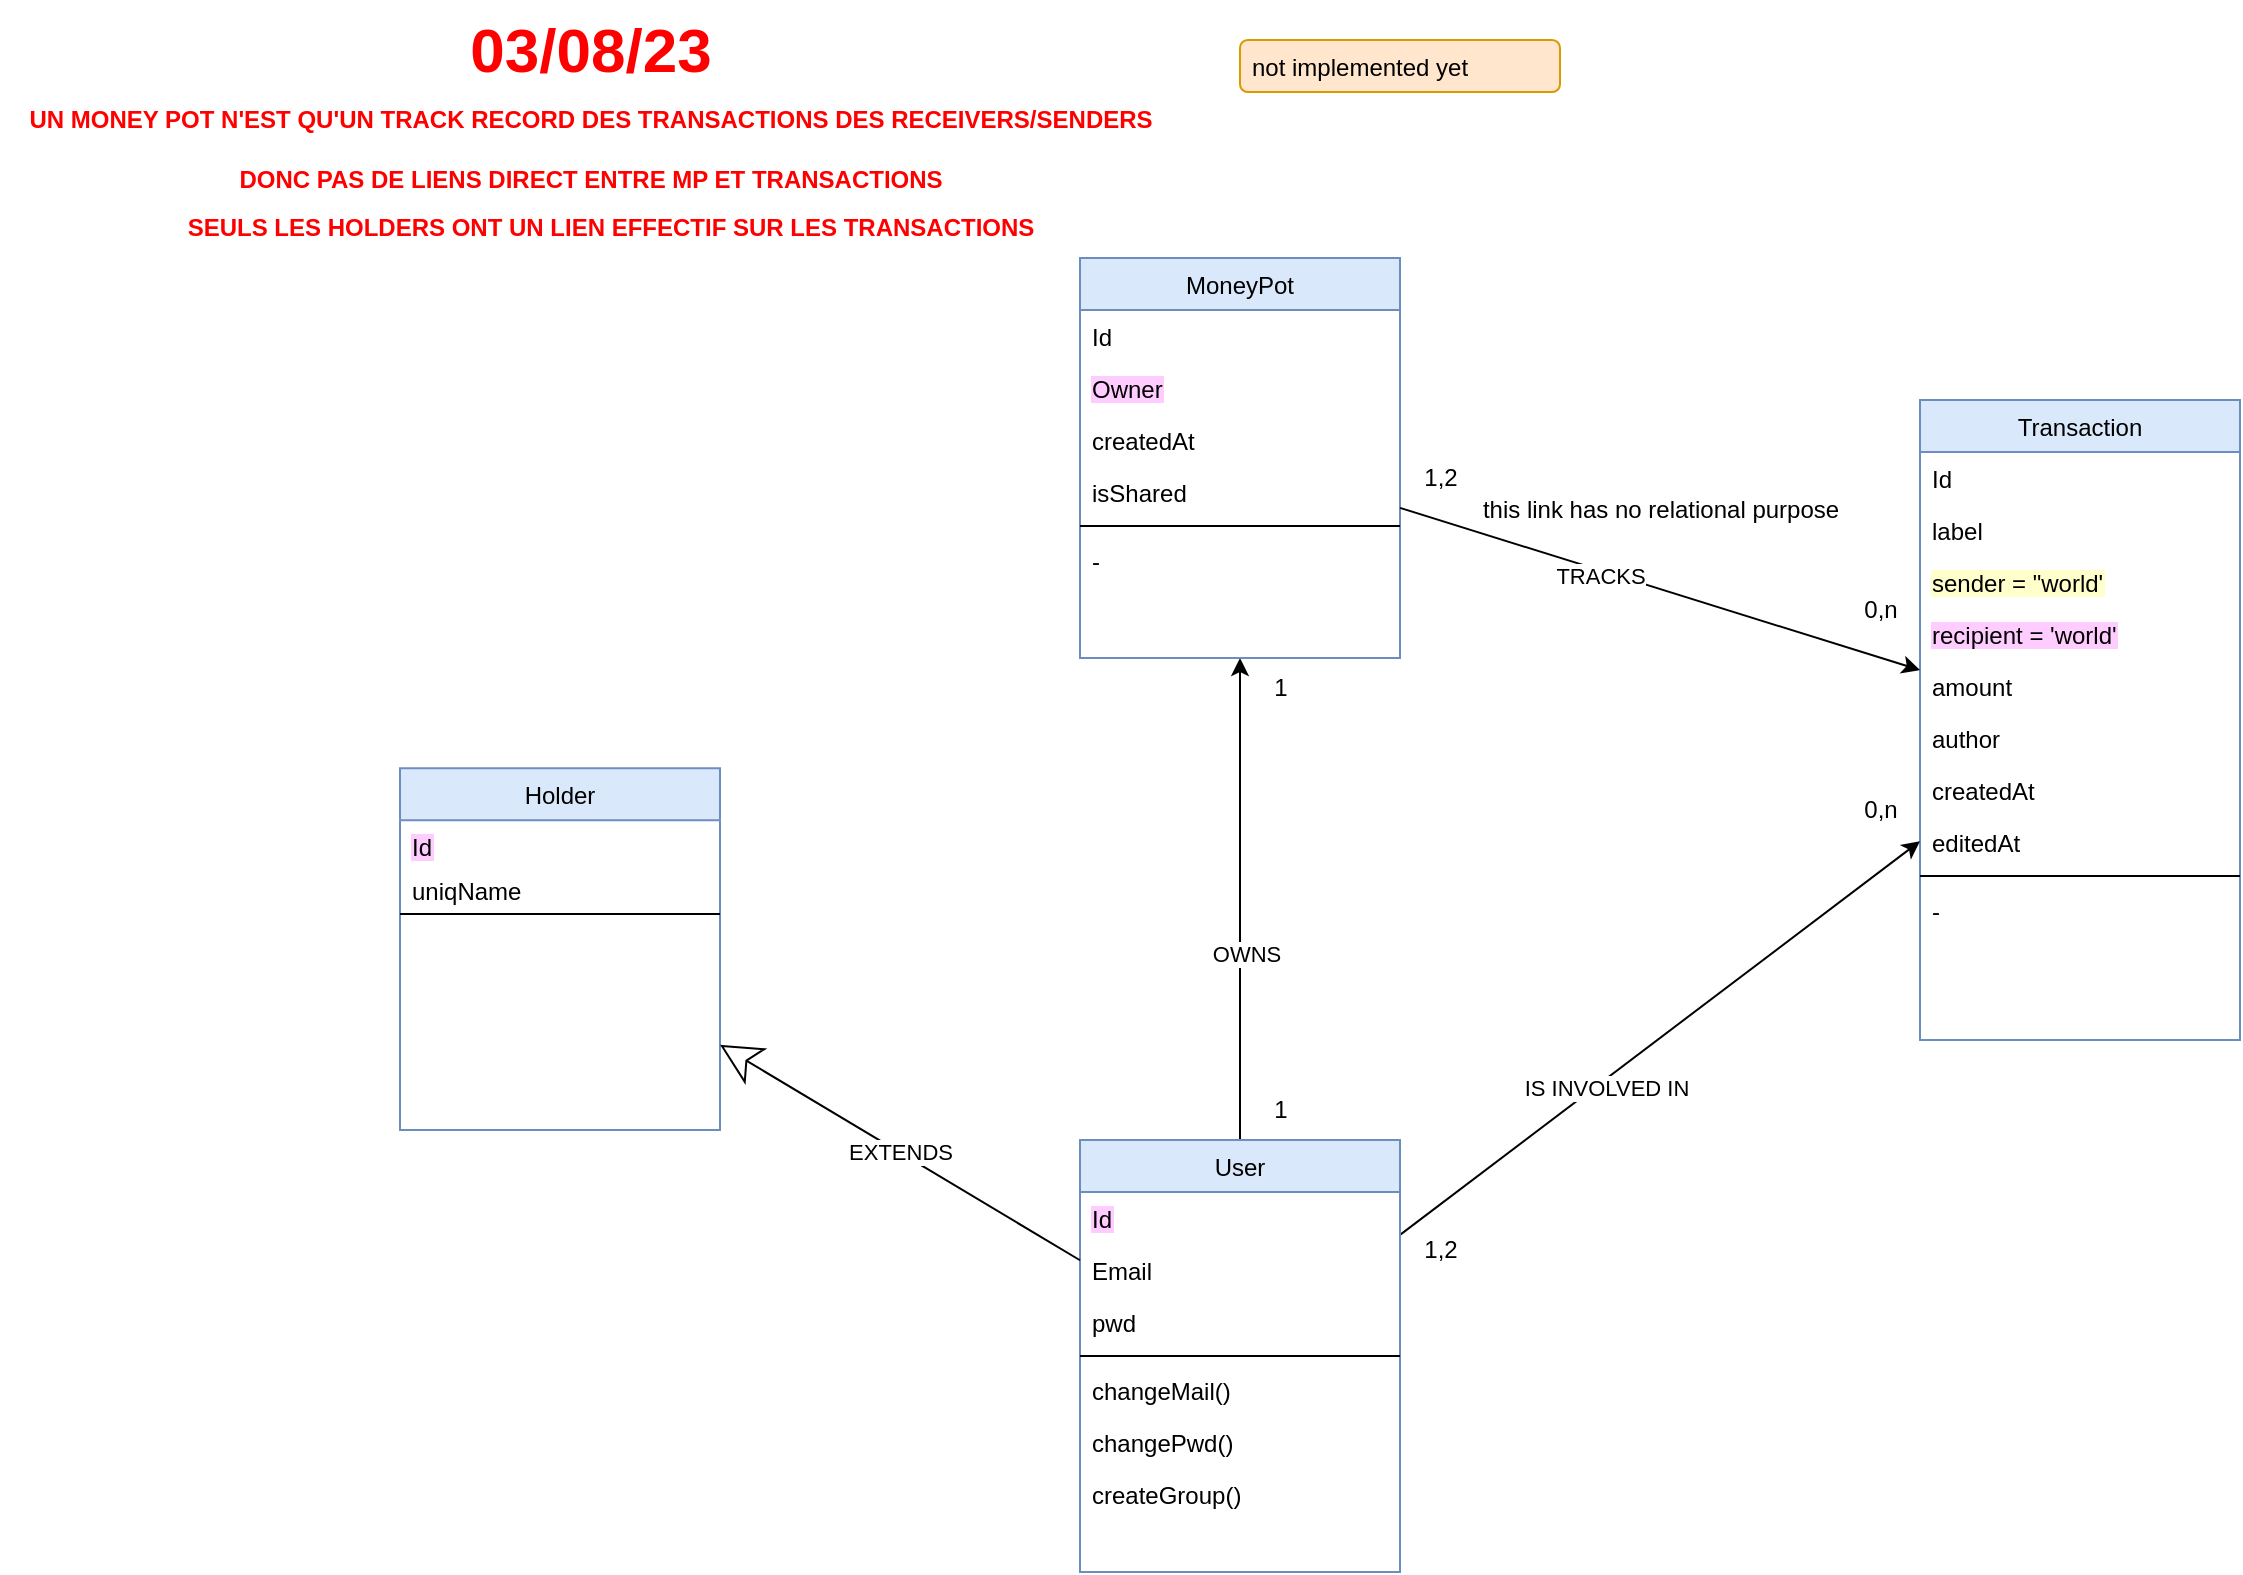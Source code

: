 <mxfile>
    <diagram id="b7RL2BUuhChudA_rBEXQ" name="Page-1">
        <mxGraphModel dx="3959" dy="1016" grid="1" gridSize="10" guides="1" tooltips="1" connect="1" arrows="1" fold="1" page="1" pageScale="1" pageWidth="850" pageHeight="1100" math="0" shadow="0">
            <root>
                <mxCell id="0"/>
                <mxCell id="1" parent="0"/>
                <mxCell id="20" value="not implemented yet" style="text;align=left;verticalAlign=top;spacingLeft=4;spacingRight=4;overflow=hidden;rotatable=0;points=[[0,0.5],[1,0.5]];portConstraint=eastwest;rounded=1;shadow=0;html=0;labelBackgroundColor=none;strokeColor=#d79b00;fillColor=#ffe6cc;" parent="1" vertex="1">
                    <mxGeometry x="-1280" y="90" width="160" height="26" as="geometry"/>
                </mxCell>
                <mxCell id="25" value="" style="group" parent="1" vertex="1" connectable="0">
                    <mxGeometry x="-980" y="270" width="200" height="320" as="geometry"/>
                </mxCell>
                <mxCell id="55" value="" style="group" vertex="1" connectable="0" parent="25">
                    <mxGeometry width="200" height="320" as="geometry"/>
                </mxCell>
                <mxCell id="9" value="Transaction" style="swimlane;fontStyle=0;align=center;verticalAlign=top;childLayout=stackLayout;horizontal=1;startSize=26;horizontalStack=0;resizeParent=1;resizeLast=0;collapsible=1;marginBottom=0;rounded=0;shadow=0;strokeWidth=1;glass=0;fillColor=#dae8fc;strokeColor=#6c8ebf;" parent="55" vertex="1">
                    <mxGeometry x="40" width="160" height="320" as="geometry">
                        <mxRectangle x="230" y="140" width="160" height="26" as="alternateBounds"/>
                    </mxGeometry>
                </mxCell>
                <mxCell id="10" value="Id" style="text;align=left;verticalAlign=top;spacingLeft=4;spacingRight=4;overflow=hidden;rotatable=0;points=[[0,0.5],[1,0.5]];portConstraint=eastwest;rounded=1;shadow=0;html=0;" parent="9" vertex="1">
                    <mxGeometry y="26" width="160" height="26" as="geometry"/>
                </mxCell>
                <mxCell id="11" value="label" style="text;align=left;verticalAlign=top;spacingLeft=4;spacingRight=4;overflow=hidden;rotatable=0;points=[[0,0.5],[1,0.5]];portConstraint=eastwest;rounded=1;shadow=0;html=0;" parent="9" vertex="1">
                    <mxGeometry y="52" width="160" height="26" as="geometry"/>
                </mxCell>
                <mxCell id="12" value="sender = &quot;world'" style="text;align=left;verticalAlign=top;spacingLeft=4;spacingRight=4;overflow=hidden;rotatable=0;points=[[0,0.5],[1,0.5]];portConstraint=eastwest;rounded=1;shadow=0;html=0;strokeColor=none;labelBackgroundColor=#FFFFCC;fillColor=none;" parent="9" vertex="1">
                    <mxGeometry y="78" width="160" height="26" as="geometry"/>
                </mxCell>
                <mxCell id="13" value="recipient = 'world'" style="text;align=left;verticalAlign=top;spacingLeft=4;spacingRight=4;overflow=hidden;rotatable=0;points=[[0,0.5],[1,0.5]];portConstraint=eastwest;rounded=1;shadow=0;html=0;strokeColor=none;labelBackgroundColor=#FFCCFF;fillColor=none;" parent="9" vertex="1">
                    <mxGeometry y="104" width="160" height="26" as="geometry"/>
                </mxCell>
                <mxCell id="14" value="amount" style="text;align=left;verticalAlign=top;spacingLeft=4;spacingRight=4;overflow=hidden;rotatable=0;points=[[0,0.5],[1,0.5]];portConstraint=eastwest;rounded=1;shadow=0;html=0;" parent="9" vertex="1">
                    <mxGeometry y="130" width="160" height="26" as="geometry"/>
                </mxCell>
                <mxCell id="15" value="author" style="text;align=left;verticalAlign=top;spacingLeft=4;spacingRight=4;overflow=hidden;rotatable=0;points=[[0,0.5],[1,0.5]];portConstraint=eastwest;rounded=1;shadow=0;html=0;strokeColor=none;fillColor=none;" parent="9" vertex="1">
                    <mxGeometry y="156" width="160" height="26" as="geometry"/>
                </mxCell>
                <mxCell id="16" value="createdAt" style="text;align=left;verticalAlign=top;spacingLeft=4;spacingRight=4;overflow=hidden;rotatable=0;points=[[0,0.5],[1,0.5]];portConstraint=eastwest;rounded=1;shadow=0;html=0;" parent="9" vertex="1">
                    <mxGeometry y="182" width="160" height="26" as="geometry"/>
                </mxCell>
                <mxCell id="17" value="editedAt" style="text;align=left;verticalAlign=top;spacingLeft=4;spacingRight=4;overflow=hidden;rotatable=0;points=[[0,0.5],[1,0.5]];portConstraint=eastwest;rounded=1;shadow=0;html=0;" parent="9" vertex="1">
                    <mxGeometry y="208" width="160" height="26" as="geometry"/>
                </mxCell>
                <mxCell id="18" value="" style="line;html=1;strokeWidth=1;align=left;verticalAlign=middle;spacingTop=-1;spacingLeft=3;spacingRight=3;rotatable=0;labelPosition=right;points=[];portConstraint=eastwest;rounded=1;" parent="9" vertex="1">
                    <mxGeometry y="234" width="160" height="8" as="geometry"/>
                </mxCell>
                <mxCell id="19" value="-" style="text;align=left;verticalAlign=top;spacingLeft=4;spacingRight=4;overflow=hidden;rotatable=0;points=[[0,0.5],[1,0.5]];portConstraint=eastwest;rounded=1;" parent="9" vertex="1">
                    <mxGeometry y="242" width="160" height="26" as="geometry"/>
                </mxCell>
                <mxCell id="54" value="0,n" style="text;html=1;align=center;verticalAlign=middle;resizable=0;points=[];autosize=1;strokeColor=none;fillColor=none;" vertex="1" parent="55">
                    <mxGeometry y="190" width="40" height="30" as="geometry"/>
                </mxCell>
                <mxCell id="60" value="0,n" style="text;html=1;align=center;verticalAlign=middle;resizable=0;points=[];autosize=1;strokeColor=none;fillColor=none;" vertex="1" parent="55">
                    <mxGeometry y="90" width="40" height="30" as="geometry"/>
                </mxCell>
                <mxCell id="26" value="&lt;b&gt;&lt;font color=&quot;#ff0000&quot;&gt;UN MONEY POT N'EST QU'UN TRACK RECORD DES TRANSACTIONS DES RECEIVERS/SENDERS&lt;/font&gt;&lt;/b&gt;" style="text;html=1;align=center;verticalAlign=middle;resizable=0;points=[];autosize=1;strokeColor=none;fillColor=none;" vertex="1" parent="1">
                    <mxGeometry x="-1900" y="115" width="590" height="30" as="geometry"/>
                </mxCell>
                <mxCell id="27" value="&lt;b&gt;&lt;font color=&quot;#ff0000&quot;&gt;DONC PAS DE LIENS DIRECT ENTRE MP ET TRANSACTIONS&lt;br&gt;&lt;/font&gt;&lt;/b&gt;" style="text;html=1;align=center;verticalAlign=middle;resizable=0;points=[];autosize=1;strokeColor=none;fillColor=none;" vertex="1" parent="1">
                    <mxGeometry x="-1795" y="145" width="380" height="30" as="geometry"/>
                </mxCell>
                <mxCell id="28" value="&lt;b&gt;&lt;font color=&quot;#ff0000&quot;&gt;SEULS LES HOLDERS ONT UN LIEN EFFECTIF SUR LES TRANSACTIONS&lt;br&gt;&lt;/font&gt;&lt;/b&gt;" style="text;html=1;align=center;verticalAlign=middle;resizable=0;points=[];autosize=1;strokeColor=none;fillColor=none;" vertex="1" parent="1">
                    <mxGeometry x="-1820" y="169" width="450" height="30" as="geometry"/>
                </mxCell>
                <mxCell id="29" value="&lt;b style=&quot;font-size: 31px;&quot;&gt;&lt;font color=&quot;#ff0000&quot; style=&quot;font-size: 31px;&quot;&gt;03/08/23&lt;br style=&quot;font-size: 31px;&quot;&gt;&lt;/font&gt;&lt;/b&gt;" style="text;html=1;align=center;verticalAlign=middle;resizable=0;points=[];autosize=1;strokeColor=none;fillColor=none;fontSize=31;" vertex="1" parent="1">
                    <mxGeometry x="-1675" y="70" width="140" height="50" as="geometry"/>
                </mxCell>
                <mxCell id="38" value="" style="endArrow=classic;html=1;" edge="1" parent="1" source="30" target="2">
                    <mxGeometry width="50" height="50" relative="1" as="geometry">
                        <mxPoint x="-960" y="470" as="sourcePoint"/>
                        <mxPoint x="-910" y="420" as="targetPoint"/>
                    </mxGeometry>
                </mxCell>
                <mxCell id="39" value="OWNS" style="edgeLabel;html=1;align=center;verticalAlign=middle;resizable=0;points=[];" vertex="1" connectable="0" parent="38">
                    <mxGeometry x="-0.227" y="-3" relative="1" as="geometry">
                        <mxPoint as="offset"/>
                    </mxGeometry>
                </mxCell>
                <mxCell id="42" value="" style="endArrow=classic;html=1;" edge="1" parent="1" source="30" target="9">
                    <mxGeometry width="50" height="50" relative="1" as="geometry">
                        <mxPoint x="-1265" y="650" as="sourcePoint"/>
                        <mxPoint x="-1265" y="490" as="targetPoint"/>
                    </mxGeometry>
                </mxCell>
                <mxCell id="43" value="IS INVOLVED IN" style="edgeLabel;html=1;align=center;verticalAlign=middle;resizable=0;points=[];" vertex="1" connectable="0" parent="42">
                    <mxGeometry x="-0.227" y="-3" relative="1" as="geometry">
                        <mxPoint as="offset"/>
                    </mxGeometry>
                </mxCell>
                <mxCell id="51" value="" style="group" vertex="1" connectable="0" parent="1">
                    <mxGeometry x="-1360" y="199" width="200" height="230" as="geometry"/>
                </mxCell>
                <mxCell id="23" value="" style="group" parent="51" vertex="1" connectable="0">
                    <mxGeometry width="200" height="200" as="geometry"/>
                </mxCell>
                <mxCell id="2" value="MoneyPot" style="swimlane;fontStyle=0;align=center;verticalAlign=top;childLayout=stackLayout;horizontal=1;startSize=26;horizontalStack=0;resizeParent=1;resizeLast=0;collapsible=1;marginBottom=0;rounded=0;shadow=0;strokeWidth=1;glass=0;fillColor=#dae8fc;strokeColor=#6c8ebf;" parent="23" vertex="1">
                    <mxGeometry width="160" height="200" as="geometry">
                        <mxRectangle x="230" y="140" width="160" height="26" as="alternateBounds"/>
                    </mxGeometry>
                </mxCell>
                <mxCell id="3" value="Id" style="text;align=left;verticalAlign=top;spacingLeft=4;spacingRight=4;overflow=hidden;rotatable=0;points=[[0,0.5],[1,0.5]];portConstraint=eastwest;rounded=1;shadow=0;html=0;" parent="2" vertex="1">
                    <mxGeometry y="26" width="160" height="26" as="geometry"/>
                </mxCell>
                <mxCell id="4" value="Owner" style="text;align=left;verticalAlign=top;spacingLeft=4;spacingRight=4;overflow=hidden;rotatable=0;points=[[0,0.5],[1,0.5]];portConstraint=eastwest;rounded=1;shadow=0;html=0;labelBackgroundColor=#FFCCFF;strokeColor=none;fillColor=none;" parent="2" vertex="1">
                    <mxGeometry y="52" width="160" height="26" as="geometry"/>
                </mxCell>
                <mxCell id="5" value="createdAt" style="text;align=left;verticalAlign=top;spacingLeft=4;spacingRight=4;overflow=hidden;rotatable=0;points=[[0,0.5],[1,0.5]];portConstraint=eastwest;rounded=1;shadow=0;html=0;" parent="2" vertex="1">
                    <mxGeometry y="78" width="160" height="26" as="geometry"/>
                </mxCell>
                <mxCell id="6" value="isShared" style="text;align=left;verticalAlign=top;spacingLeft=4;spacingRight=4;overflow=hidden;rotatable=0;points=[[0,0.5],[1,0.5]];portConstraint=eastwest;rounded=1;shadow=0;html=0;" parent="2" vertex="1">
                    <mxGeometry y="104" width="160" height="26" as="geometry"/>
                </mxCell>
                <mxCell id="7" value="" style="line;html=1;strokeWidth=1;align=left;verticalAlign=middle;spacingTop=-1;spacingLeft=3;spacingRight=3;rotatable=0;labelPosition=right;points=[];portConstraint=eastwest;rounded=1;" parent="2" vertex="1">
                    <mxGeometry y="130" width="160" height="8" as="geometry"/>
                </mxCell>
                <mxCell id="8" value="-" style="text;align=left;verticalAlign=top;spacingLeft=4;spacingRight=4;overflow=hidden;rotatable=0;points=[[0,0.5],[1,0.5]];portConstraint=eastwest;rounded=1;" parent="2" vertex="1">
                    <mxGeometry y="138" width="160" height="26" as="geometry"/>
                </mxCell>
                <mxCell id="59" value="1,2" style="text;html=1;align=center;verticalAlign=middle;resizable=0;points=[];autosize=1;strokeColor=none;fillColor=none;" vertex="1" parent="23">
                    <mxGeometry x="160" y="95" width="40" height="30" as="geometry"/>
                </mxCell>
                <mxCell id="41" value="1" style="text;html=1;align=center;verticalAlign=middle;resizable=0;points=[];autosize=1;strokeColor=none;fillColor=none;" vertex="1" parent="51">
                    <mxGeometry x="85" y="200" width="30" height="30" as="geometry"/>
                </mxCell>
                <mxCell id="53" value="" style="group" vertex="1" connectable="0" parent="1">
                    <mxGeometry x="-1360" y="610" width="205" height="246" as="geometry"/>
                </mxCell>
                <mxCell id="22" value="1,2" style="text;html=1;align=center;verticalAlign=middle;resizable=0;points=[];autosize=1;strokeColor=none;fillColor=none;" parent="53" vertex="1">
                    <mxGeometry x="160" y="70" width="40" height="30" as="geometry"/>
                </mxCell>
                <mxCell id="52" value="" style="group" vertex="1" connectable="0" parent="53">
                    <mxGeometry width="160" height="246" as="geometry"/>
                </mxCell>
                <mxCell id="30" value="User" style="swimlane;fontStyle=0;align=center;verticalAlign=top;childLayout=stackLayout;horizontal=1;startSize=26;horizontalStack=0;resizeParent=1;resizeLast=0;collapsible=1;marginBottom=0;rounded=0;shadow=0;strokeWidth=1;glass=0;fillColor=#dae8fc;strokeColor=#6c8ebf;" vertex="1" parent="52">
                    <mxGeometry y="30" width="160" height="216" as="geometry">
                        <mxRectangle x="230" y="140" width="160" height="26" as="alternateBounds"/>
                    </mxGeometry>
                </mxCell>
                <mxCell id="31" value="Id" style="text;align=left;verticalAlign=top;spacingLeft=4;spacingRight=4;overflow=hidden;rotatable=0;points=[[0,0.5],[1,0.5]];portConstraint=eastwest;rounded=1;shadow=0;html=0;labelBackgroundColor=#FFCCFF;" vertex="1" parent="30">
                    <mxGeometry y="26" width="160" height="26" as="geometry"/>
                </mxCell>
                <mxCell id="32" value="Email" style="text;align=left;verticalAlign=top;spacingLeft=4;spacingRight=4;overflow=hidden;rotatable=0;points=[[0,0.5],[1,0.5]];portConstraint=eastwest;rounded=1;shadow=0;html=0;" vertex="1" parent="30">
                    <mxGeometry y="52" width="160" height="26" as="geometry"/>
                </mxCell>
                <mxCell id="33" value="pwd" style="text;align=left;verticalAlign=top;spacingLeft=4;spacingRight=4;overflow=hidden;rotatable=0;points=[[0,0.5],[1,0.5]];portConstraint=eastwest;rounded=1;shadow=0;html=0;" vertex="1" parent="30">
                    <mxGeometry y="78" width="160" height="26" as="geometry"/>
                </mxCell>
                <mxCell id="34" value="" style="line;html=1;strokeWidth=1;align=left;verticalAlign=middle;spacingTop=-1;spacingLeft=3;spacingRight=3;rotatable=0;labelPosition=right;points=[];portConstraint=eastwest;rounded=1;" vertex="1" parent="30">
                    <mxGeometry y="104" width="160" height="8" as="geometry"/>
                </mxCell>
                <mxCell id="35" value="changeMail()" style="text;align=left;verticalAlign=top;spacingLeft=4;spacingRight=4;overflow=hidden;rotatable=0;points=[[0,0.5],[1,0.5]];portConstraint=eastwest;rounded=1;" vertex="1" parent="30">
                    <mxGeometry y="112" width="160" height="26" as="geometry"/>
                </mxCell>
                <mxCell id="36" value="changePwd()" style="text;align=left;verticalAlign=top;spacingLeft=4;spacingRight=4;overflow=hidden;rotatable=0;points=[[0,0.5],[1,0.5]];portConstraint=eastwest;rounded=1;" vertex="1" parent="30">
                    <mxGeometry y="138" width="160" height="26" as="geometry"/>
                </mxCell>
                <mxCell id="37" value="createGroup()" style="text;align=left;verticalAlign=top;spacingLeft=4;spacingRight=4;overflow=hidden;rotatable=0;points=[[0,0.5],[1,0.5]];portConstraint=eastwest;rounded=1;" vertex="1" parent="30">
                    <mxGeometry y="164" width="160" height="26" as="geometry"/>
                </mxCell>
                <mxCell id="40" value="1" style="text;html=1;align=center;verticalAlign=middle;resizable=0;points=[];autosize=1;strokeColor=none;fillColor=none;" vertex="1" parent="52">
                    <mxGeometry x="85" width="30" height="30" as="geometry"/>
                </mxCell>
                <mxCell id="56" value="" style="endArrow=classic;html=1;" edge="1" parent="1" source="2" target="9">
                    <mxGeometry width="50" height="50" relative="1" as="geometry">
                        <mxPoint x="-1110" y="409" as="sourcePoint"/>
                        <mxPoint x="-1270" y="409" as="targetPoint"/>
                    </mxGeometry>
                </mxCell>
                <mxCell id="57" value="TRACKS" style="edgeLabel;html=1;align=center;verticalAlign=middle;resizable=0;points=[];" vertex="1" connectable="0" parent="56">
                    <mxGeometry x="-0.227" y="-3" relative="1" as="geometry">
                        <mxPoint as="offset"/>
                    </mxGeometry>
                </mxCell>
                <mxCell id="58" value="this link has no relational purpose" style="text;html=1;align=center;verticalAlign=middle;resizable=0;points=[];autosize=1;strokeColor=none;fillColor=none;" vertex="1" parent="1">
                    <mxGeometry x="-1170" y="310" width="200" height="30" as="geometry"/>
                </mxCell>
                <mxCell id="61" value="" style="group" vertex="1" connectable="0" parent="1">
                    <mxGeometry x="-1700" y="429" width="205" height="206" as="geometry"/>
                </mxCell>
                <mxCell id="63" value="" style="group" vertex="1" connectable="0" parent="61">
                    <mxGeometry width="160" height="206" as="geometry"/>
                </mxCell>
                <mxCell id="64" value="Holder" style="swimlane;fontStyle=0;align=center;verticalAlign=top;childLayout=stackLayout;horizontal=1;startSize=26;horizontalStack=0;resizeParent=1;resizeLast=0;collapsible=1;marginBottom=0;rounded=0;shadow=0;strokeWidth=1;glass=0;fillColor=#dae8fc;strokeColor=#6c8ebf;" vertex="1" parent="63">
                    <mxGeometry y="25.122" width="160" height="180.878" as="geometry">
                        <mxRectangle x="230" y="140" width="160" height="26" as="alternateBounds"/>
                    </mxGeometry>
                </mxCell>
                <mxCell id="65" value="Id" style="text;align=left;verticalAlign=top;spacingLeft=4;spacingRight=4;overflow=hidden;rotatable=0;points=[[0,0.5],[1,0.5]];portConstraint=eastwest;rounded=1;shadow=0;html=0;labelBackgroundColor=#FFCCFF;" vertex="1" parent="64">
                    <mxGeometry y="26" width="160" height="21.772" as="geometry"/>
                </mxCell>
                <mxCell id="66" value="uniqName" style="text;align=left;verticalAlign=top;spacingLeft=4;spacingRight=4;overflow=hidden;rotatable=0;points=[[0,0.5],[1,0.5]];portConstraint=eastwest;rounded=1;shadow=0;html=0;" vertex="1" parent="64">
                    <mxGeometry y="47.772" width="160" height="21.772" as="geometry"/>
                </mxCell>
                <mxCell id="68" value="" style="line;html=1;strokeWidth=1;align=left;verticalAlign=middle;spacingTop=-1;spacingLeft=3;spacingRight=3;rotatable=0;labelPosition=right;points=[];portConstraint=eastwest;rounded=1;" vertex="1" parent="64">
                    <mxGeometry y="69.545" width="160" height="6.699" as="geometry"/>
                </mxCell>
                <mxCell id="84" value="EXTENDS" style="endArrow=classic;html=1;endFill=0;endSize=18;" edge="1" parent="1" source="30" target="64">
                    <mxGeometry width="50" height="50" relative="1" as="geometry">
                        <mxPoint x="-1250" y="590" as="sourcePoint"/>
                        <mxPoint x="-1200" y="540" as="targetPoint"/>
                    </mxGeometry>
                </mxCell>
            </root>
        </mxGraphModel>
    </diagram>
</mxfile>